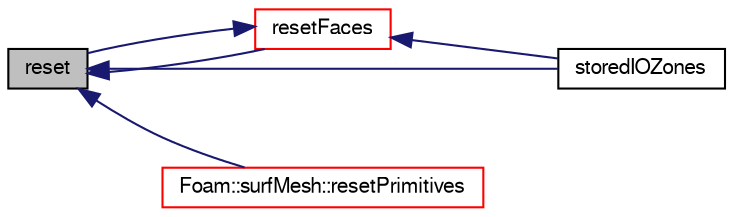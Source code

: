 digraph "reset"
{
  bgcolor="transparent";
  edge [fontname="FreeSans",fontsize="10",labelfontname="FreeSans",labelfontsize="10"];
  node [fontname="FreeSans",fontsize="10",shape=record];
  rankdir="LR";
  Node112 [label="reset",height=0.2,width=0.4,color="black", fillcolor="grey75", style="filled", fontcolor="black"];
  Node112 -> Node113 [dir="back",color="midnightblue",fontsize="10",style="solid",fontname="FreeSans"];
  Node113 [label="resetFaces",height=0.2,width=0.4,color="red",URL="$a29578.html#ab6b2f2c32db1610eaab84b8ba453d956",tooltip="Reset primitive data (points, faces and zones) "];
  Node113 -> Node112 [dir="back",color="midnightblue",fontsize="10",style="solid",fontname="FreeSans"];
  Node113 -> Node115 [dir="back",color="midnightblue",fontsize="10",style="solid",fontname="FreeSans"];
  Node115 [label="storedIOZones",height=0.2,width=0.4,color="black",URL="$a29578.html#a972f60e0798727429cb548eefa49b2fc",tooltip="Const access to the zones. "];
  Node112 -> Node116 [dir="back",color="midnightblue",fontsize="10",style="solid",fontname="FreeSans"];
  Node116 [label="Foam::surfMesh::resetPrimitives",height=0.2,width=0.4,color="red",URL="$a29702.html#a69d99407efb36c53fe7e84981a4828df",tooltip="Reset mesh primitive data. "];
  Node112 -> Node115 [dir="back",color="midnightblue",fontsize="10",style="solid",fontname="FreeSans"];
}
